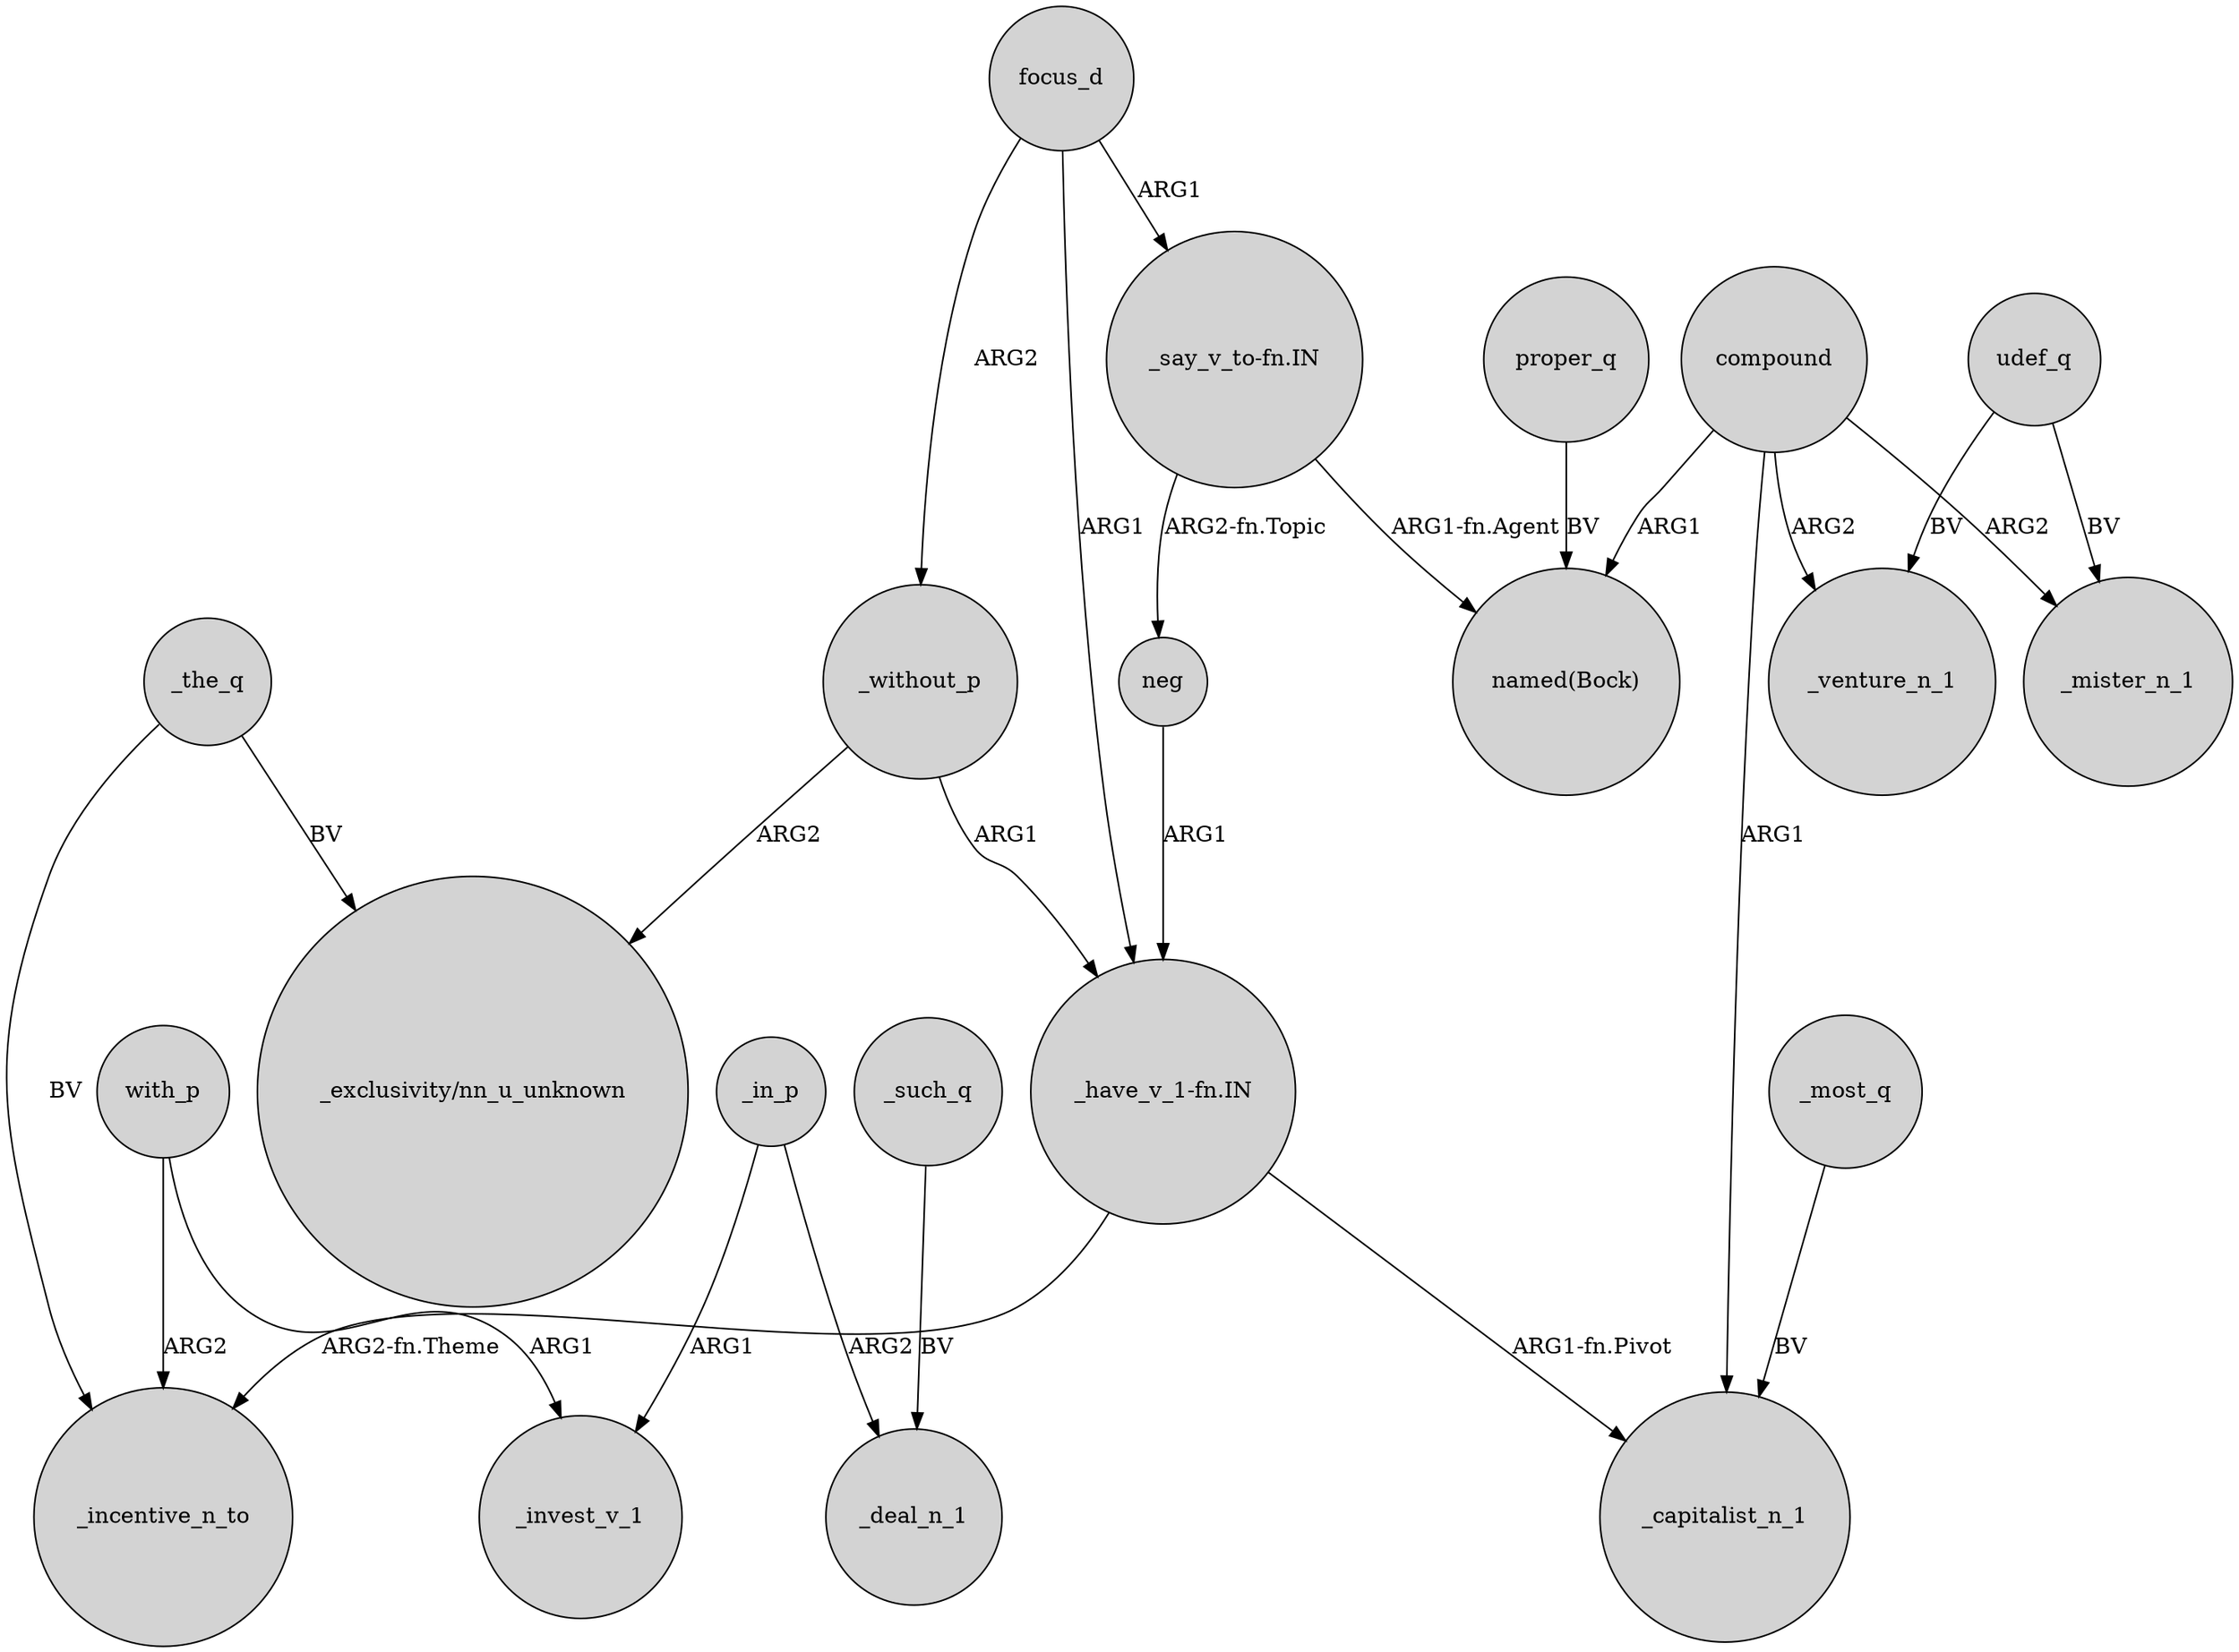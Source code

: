 digraph {
	node [shape=circle style=filled]
	focus_d -> "_have_v_1-fn.IN" [label=ARG1]
	compound -> _venture_n_1 [label=ARG2]
	focus_d -> _without_p [label=ARG2]
	_such_q -> _deal_n_1 [label=BV]
	neg -> "_have_v_1-fn.IN" [label=ARG1]
	with_p -> _incentive_n_to [label=ARG2]
	compound -> _mister_n_1 [label=ARG2]
	proper_q -> "named(Bock)" [label=BV]
	_in_p -> _deal_n_1 [label=ARG2]
	_the_q -> _incentive_n_to [label=BV]
	with_p -> _invest_v_1 [label=ARG1]
	udef_q -> _mister_n_1 [label=BV]
	compound -> _capitalist_n_1 [label=ARG1]
	udef_q -> _venture_n_1 [label=BV]
	_most_q -> _capitalist_n_1 [label=BV]
	_without_p -> "_exclusivity/nn_u_unknown" [label=ARG2]
	"_have_v_1-fn.IN" -> _incentive_n_to [label="ARG2-fn.Theme"]
	compound -> "named(Bock)" [label=ARG1]
	_the_q -> "_exclusivity/nn_u_unknown" [label=BV]
	"_say_v_to-fn.IN" -> neg [label="ARG2-fn.Topic"]
	"_have_v_1-fn.IN" -> _capitalist_n_1 [label="ARG1-fn.Pivot"]
	"_say_v_to-fn.IN" -> "named(Bock)" [label="ARG1-fn.Agent"]
	_without_p -> "_have_v_1-fn.IN" [label=ARG1]
	_in_p -> _invest_v_1 [label=ARG1]
	focus_d -> "_say_v_to-fn.IN" [label=ARG1]
}
